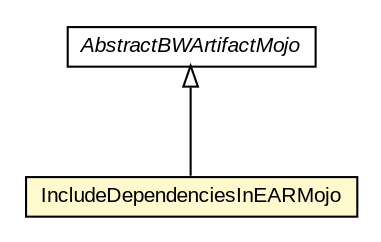 #!/usr/local/bin/dot
#
# Class diagram 
# Generated by UMLGraph version R5_6-24-gf6e263 (http://www.umlgraph.org/)
#

digraph G {
	edge [fontname="arial",fontsize=10,labelfontname="arial",labelfontsize=10];
	node [fontname="arial",fontsize=10,shape=plaintext];
	nodesep=0.25;
	ranksep=0.5;
	// fr.fastconnect.factory.tibco.bw.maven.AbstractBWArtifactMojo
	c2902 [label=<<table title="fr.fastconnect.factory.tibco.bw.maven.AbstractBWArtifactMojo" border="0" cellborder="1" cellspacing="0" cellpadding="2" port="p" href="../AbstractBWArtifactMojo.html">
		<tr><td><table border="0" cellspacing="0" cellpadding="1">
<tr><td align="center" balign="center"><font face="arial italic"> AbstractBWArtifactMojo </font></td></tr>
		</table></td></tr>
		</table>>, URL="../AbstractBWArtifactMojo.html", fontname="arial", fontcolor="black", fontsize=10.0];
	// fr.fastconnect.factory.tibco.bw.maven.compile.IncludeDependenciesInEARMojo
	c2916 [label=<<table title="fr.fastconnect.factory.tibco.bw.maven.compile.IncludeDependenciesInEARMojo" border="0" cellborder="1" cellspacing="0" cellpadding="2" port="p" bgcolor="lemonChiffon" href="./IncludeDependenciesInEARMojo.html">
		<tr><td><table border="0" cellspacing="0" cellpadding="1">
<tr><td align="center" balign="center"> IncludeDependenciesInEARMojo </td></tr>
		</table></td></tr>
		</table>>, URL="./IncludeDependenciesInEARMojo.html", fontname="arial", fontcolor="black", fontsize=10.0];
	//fr.fastconnect.factory.tibco.bw.maven.compile.IncludeDependenciesInEARMojo extends fr.fastconnect.factory.tibco.bw.maven.AbstractBWArtifactMojo
	c2902:p -> c2916:p [dir=back,arrowtail=empty];
}

